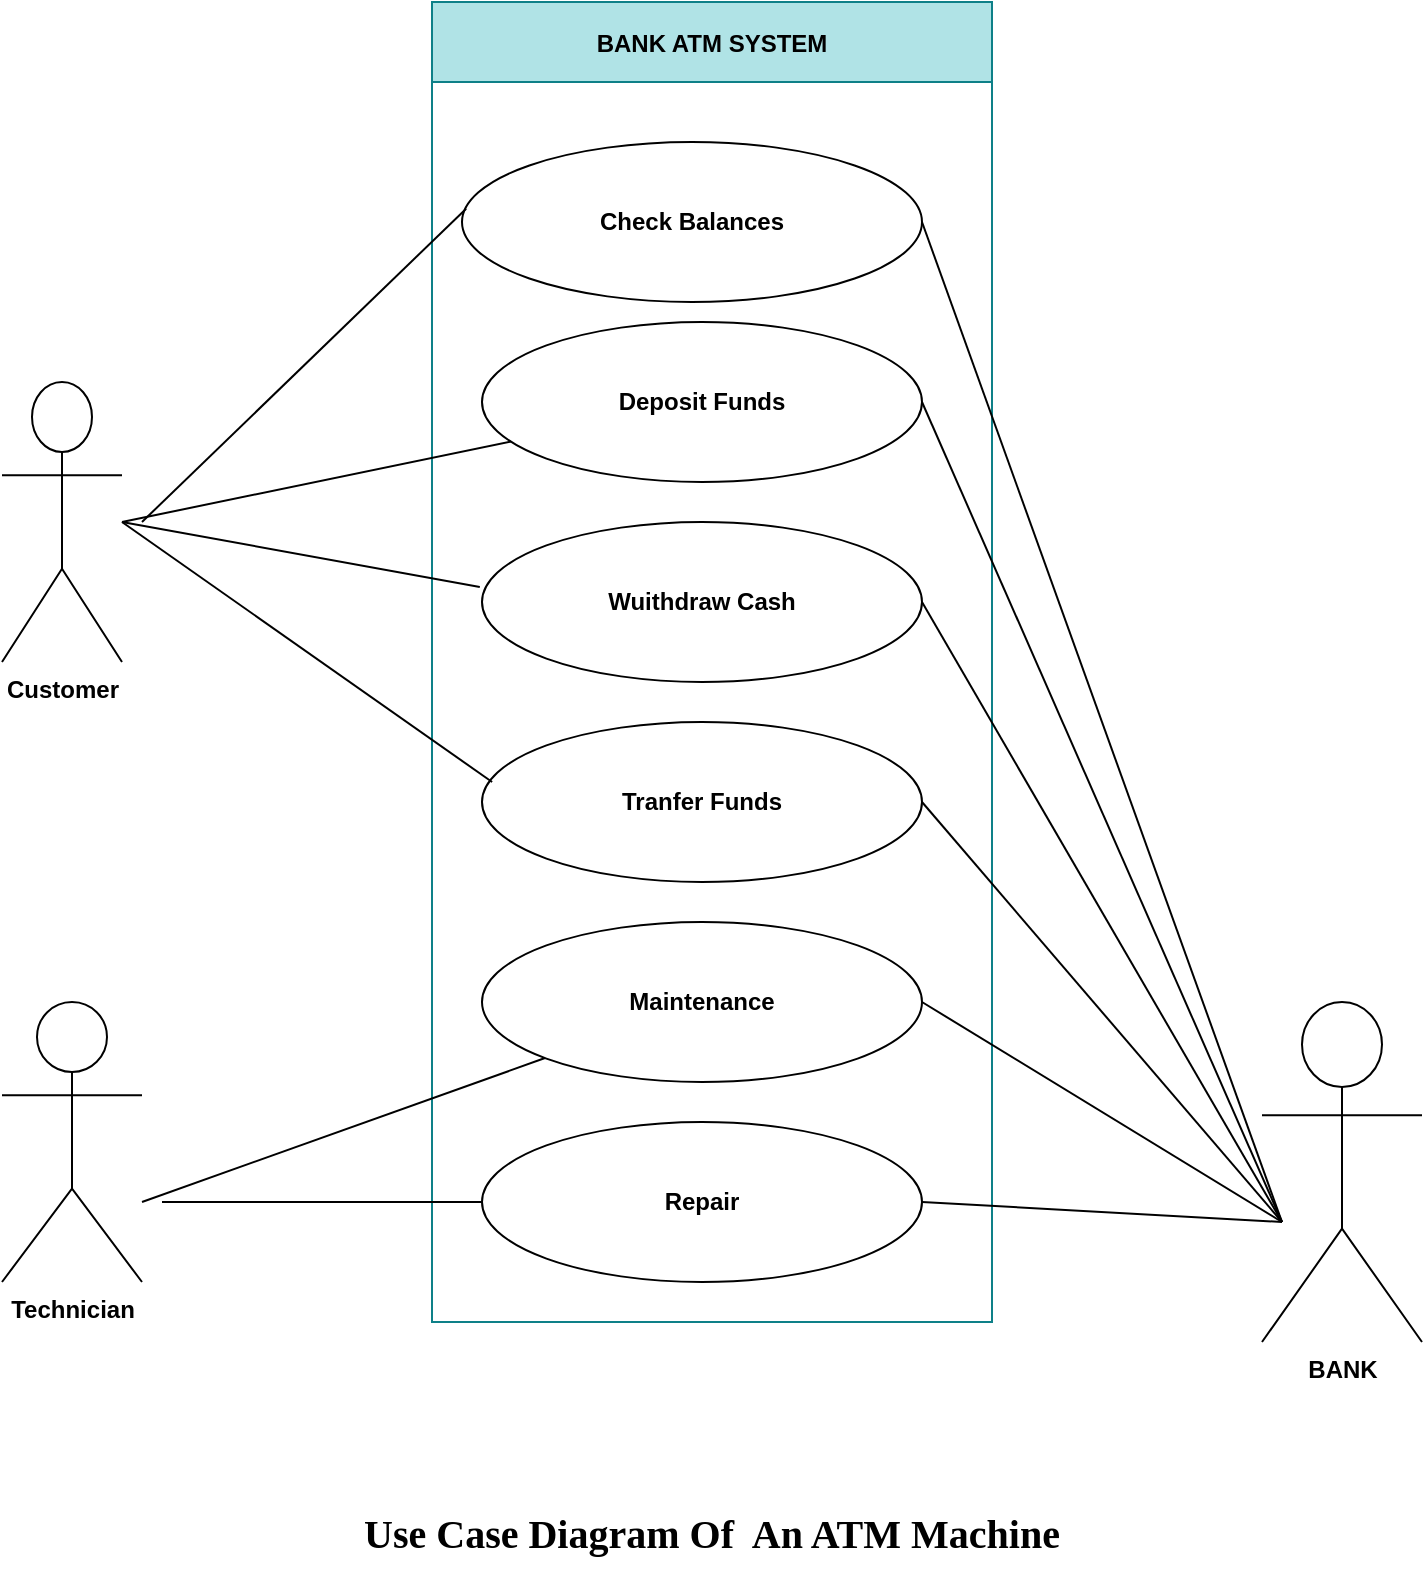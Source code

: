 <mxfile version="12.2.4" pages="1"><diagram id="pBEkNFrBGit8qOrox5yZ" name="Page-1"><mxGraphModel dx="4535" dy="2515" grid="1" gridSize="10" guides="1" tooltips="1" connect="1" arrows="1" fold="1" page="1" pageScale="1" pageWidth="850" pageHeight="1100" math="0" shadow="0"><root><mxCell id="0"/><mxCell id="1" parent="0"/><mxCell id="20" value="BANK ATM SYSTEM" style="swimlane;startSize=40;fillColor=#b0e3e6;strokeColor=#0e8088;" parent="1" vertex="1"><mxGeometry x="285" y="550" width="280" height="660" as="geometry"/></mxCell><mxCell id="23" value="Check Balances" style="ellipse;whiteSpace=wrap;html=1;fontStyle=1" parent="20" vertex="1"><mxGeometry x="15" y="70" width="230" height="80" as="geometry"/></mxCell><mxCell id="24" value="Deposit Funds" style="ellipse;whiteSpace=wrap;html=1;fontStyle=1" parent="20" vertex="1"><mxGeometry x="25" y="160" width="220" height="80" as="geometry"/></mxCell><mxCell id="25" value="Wuithdraw Cash" style="ellipse;whiteSpace=wrap;html=1;fontStyle=1" parent="20" vertex="1"><mxGeometry x="25" y="260" width="220" height="80" as="geometry"/></mxCell><mxCell id="26" value="Tranfer Funds" style="ellipse;whiteSpace=wrap;html=1;fontStyle=1" parent="20" vertex="1"><mxGeometry x="25" y="360" width="220" height="80" as="geometry"/></mxCell><mxCell id="27" value="Maintenance" style="ellipse;whiteSpace=wrap;html=1;fontStyle=1" parent="20" vertex="1"><mxGeometry x="25" y="460" width="220" height="80" as="geometry"/></mxCell><mxCell id="28" value="Repair" style="ellipse;whiteSpace=wrap;html=1;fontStyle=1" parent="20" vertex="1"><mxGeometry x="25" y="560" width="220" height="80" as="geometry"/></mxCell><mxCell id="29" value="Customer" style="shape=umlActor;verticalLabelPosition=bottom;labelBackgroundColor=#ffffff;verticalAlign=top;html=1;outlineConnect=0;fontStyle=1" parent="1" vertex="1"><mxGeometry x="70" y="740" width="60" height="140" as="geometry"/></mxCell><mxCell id="30" value="Technician" style="shape=umlActor;verticalLabelPosition=bottom;labelBackgroundColor=#ffffff;verticalAlign=top;html=1;outlineConnect=0;fontStyle=1" parent="1" vertex="1"><mxGeometry x="70" y="1050" width="70" height="140" as="geometry"/></mxCell><mxCell id="37" value="BANK" style="shape=umlActor;verticalLabelPosition=bottom;labelBackgroundColor=#ffffff;verticalAlign=top;html=1;outlineConnect=0;fontStyle=1" parent="1" vertex="1"><mxGeometry x="700" y="1050" width="80" height="170" as="geometry"/></mxCell><mxCell id="38" value="" style="endArrow=none;html=1;entryX=0.009;entryY=0.417;entryDx=0;entryDy=0;entryPerimeter=0;" parent="1" target="23" edge="1"><mxGeometry width="50" height="50" relative="1" as="geometry"><mxPoint x="140" y="810" as="sourcePoint"/><mxPoint x="190" y="1020" as="targetPoint"/></mxGeometry></mxCell><mxCell id="39" value="" style="endArrow=none;html=1;" parent="1" target="24" edge="1"><mxGeometry width="50" height="50" relative="1" as="geometry"><mxPoint x="130" y="810" as="sourcePoint"/><mxPoint x="290" y="1050" as="targetPoint"/></mxGeometry></mxCell><mxCell id="40" value="" style="endArrow=none;html=1;entryX=-0.005;entryY=0.406;entryDx=0;entryDy=0;entryPerimeter=0;" parent="1" target="25" edge="1"><mxGeometry width="50" height="50" relative="1" as="geometry"><mxPoint x="130" y="810" as="sourcePoint"/><mxPoint x="310.447" y="1076.475" as="targetPoint"/></mxGeometry></mxCell><mxCell id="41" value="" style="endArrow=none;html=1;entryX=0.023;entryY=0.375;entryDx=0;entryDy=0;entryPerimeter=0;" parent="1" target="26" edge="1"><mxGeometry width="50" height="50" relative="1" as="geometry"><mxPoint x="130" y="810" as="sourcePoint"/><mxPoint x="300" y="1250" as="targetPoint"/></mxGeometry></mxCell><mxCell id="42" value="" style="endArrow=none;html=1;" parent="1" target="27" edge="1"><mxGeometry width="50" height="50" relative="1" as="geometry"><mxPoint x="140" y="1150" as="sourcePoint"/><mxPoint x="320.447" y="1386.475" as="targetPoint"/></mxGeometry></mxCell><mxCell id="43" value="" style="endArrow=none;html=1;entryX=0;entryY=0.5;entryDx=0;entryDy=0;" parent="1" edge="1" target="28"><mxGeometry width="50" height="50" relative="1" as="geometry"><mxPoint x="150" y="1150" as="sourcePoint"/><mxPoint x="350" y="1220" as="targetPoint"/></mxGeometry></mxCell><mxCell id="44" value="" style="endArrow=none;html=1;exitX=1;exitY=0.5;exitDx=0;exitDy=0;" parent="1" source="23" edge="1"><mxGeometry width="50" height="50" relative="1" as="geometry"><mxPoint x="590" y="1140" as="sourcePoint"/><mxPoint x="710" y="1160" as="targetPoint"/></mxGeometry></mxCell><mxCell id="45" value="" style="endArrow=none;html=1;exitX=1;exitY=0.5;exitDx=0;exitDy=0;" parent="1" source="24" edge="1"><mxGeometry width="50" height="50" relative="1" as="geometry"><mxPoint x="600" y="1090" as="sourcePoint"/><mxPoint x="710" y="1160" as="targetPoint"/></mxGeometry></mxCell><mxCell id="48" value="" style="endArrow=none;html=1;exitX=1;exitY=0.5;exitDx=0;exitDy=0;" parent="1" source="25" edge="1"><mxGeometry width="50" height="50" relative="1" as="geometry"><mxPoint x="580" y="1190" as="sourcePoint"/><mxPoint x="710" y="1160" as="targetPoint"/></mxGeometry></mxCell><mxCell id="49" value="" style="endArrow=none;html=1;exitX=1;exitY=0.5;exitDx=0;exitDy=0;" parent="1" source="26" edge="1"><mxGeometry width="50" height="50" relative="1" as="geometry"><mxPoint x="580" y="1240" as="sourcePoint"/><mxPoint x="710" y="1160" as="targetPoint"/></mxGeometry></mxCell><mxCell id="50" value="" style="endArrow=none;html=1;exitX=1;exitY=0.5;exitDx=0;exitDy=0;" parent="1" source="27" edge="1"><mxGeometry width="50" height="50" relative="1" as="geometry"><mxPoint x="550" y="1340" as="sourcePoint"/><mxPoint x="710" y="1160" as="targetPoint"/></mxGeometry></mxCell><mxCell id="51" value="" style="endArrow=none;html=1;exitX=1;exitY=0.5;exitDx=0;exitDy=0;" parent="1" source="28" edge="1"><mxGeometry width="50" height="50" relative="1" as="geometry"><mxPoint x="550" y="1450" as="sourcePoint"/><mxPoint x="710" y="1160" as="targetPoint"/></mxGeometry></mxCell><mxCell id="11" value="Use Case Diagram Of&amp;nbsp; An ATM Machine" style="text;html=1;strokeColor=none;fillColor=none;align=center;verticalAlign=middle;whiteSpace=wrap;rounded=0;fontStyle=1;fontSize=20;fontFamily=Georgia;" parent="1" vertex="1"><mxGeometry x="164.5" y="1290" width="520" height="50" as="geometry"/></mxCell></root></mxGraphModel></diagram></mxfile>